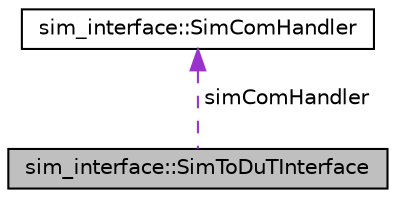 digraph "sim_interface::SimToDuTInterface"
{
 // LATEX_PDF_SIZE
  edge [fontname="Helvetica",fontsize="10",labelfontname="Helvetica",labelfontsize="10"];
  node [fontname="Helvetica",fontsize="10",shape=record];
  Node1 [label="sim_interface::SimToDuTInterface",height=0.2,width=0.4,color="black", fillcolor="grey75", style="filled", fontcolor="black",tooltip=" "];
  Node2 -> Node1 [dir="back",color="darkorchid3",fontsize="10",style="dashed",label=" simComHandler" ,fontname="Helvetica"];
  Node2 [label="sim_interface::SimComHandler",height=0.2,width=0.4,color="black", fillcolor="white", style="filled",URL="$classsim__interface_1_1SimComHandler.html",tooltip=" "];
}
